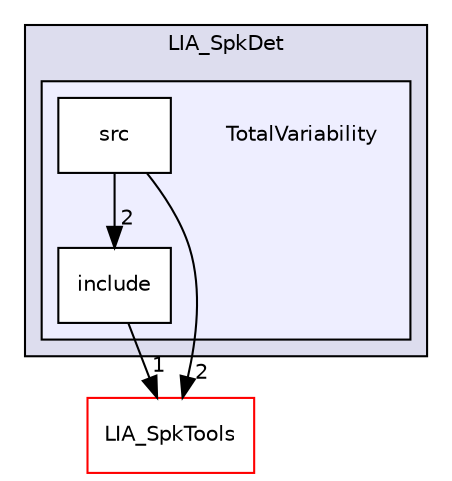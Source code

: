 digraph "LIA_SpkDet/TotalVariability" {
  compound=true
  node [ fontsize="10", fontname="Helvetica"];
  edge [ labelfontsize="10", labelfontname="Helvetica"];
  subgraph clusterdir_3956374995d7175cff63206a008f608a {
    graph [ bgcolor="#ddddee", pencolor="black", label="LIA_SpkDet" fontname="Helvetica", fontsize="10", URL="dir_3956374995d7175cff63206a008f608a.html"]
  subgraph clusterdir_3450f6e6aec88f526abf5a218770653c {
    graph [ bgcolor="#eeeeff", pencolor="black", label="" URL="dir_3450f6e6aec88f526abf5a218770653c.html"];
    dir_3450f6e6aec88f526abf5a218770653c [shape=plaintext label="TotalVariability"];
    dir_791f8e9d78fafea29f3d6bc3f4b845e3 [shape=box label="include" color="black" fillcolor="white" style="filled" URL="dir_791f8e9d78fafea29f3d6bc3f4b845e3.html"];
    dir_6d0f1ebca78a506462f5816ce854a9f9 [shape=box label="src" color="black" fillcolor="white" style="filled" URL="dir_6d0f1ebca78a506462f5816ce854a9f9.html"];
  }
  }
  dir_7b9f40c7474acebf25e66f966c5b9c6a [shape=box label="LIA_SpkTools" fillcolor="white" style="filled" color="red" URL="dir_7b9f40c7474acebf25e66f966c5b9c6a.html"];
  dir_791f8e9d78fafea29f3d6bc3f4b845e3->dir_7b9f40c7474acebf25e66f966c5b9c6a [headlabel="1", labeldistance=1.5 headhref="dir_000089_000110.html"];
  dir_6d0f1ebca78a506462f5816ce854a9f9->dir_7b9f40c7474acebf25e66f966c5b9c6a [headlabel="2", labeldistance=1.5 headhref="dir_000090_000110.html"];
  dir_6d0f1ebca78a506462f5816ce854a9f9->dir_791f8e9d78fafea29f3d6bc3f4b845e3 [headlabel="2", labeldistance=1.5 headhref="dir_000090_000089.html"];
}

